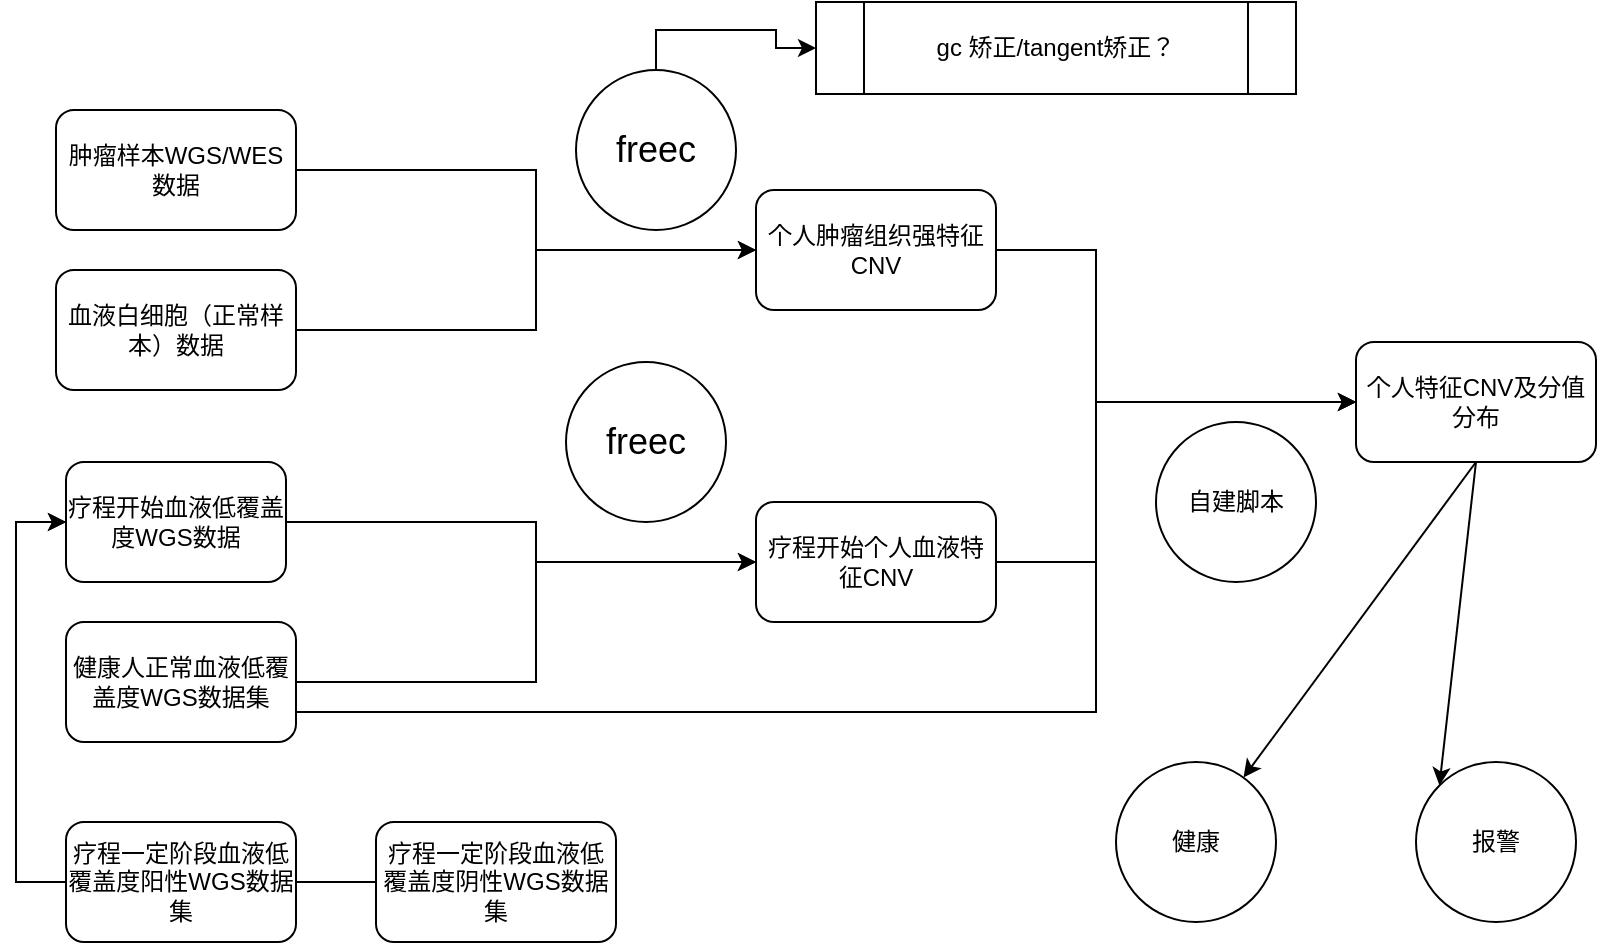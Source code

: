 <mxfile version="10.5.8" type="github"><diagram id="-2L6Y7lVJQJio7DuP1r1" name="Page-1"><mxGraphModel dx="1319" dy="756" grid="1" gridSize="10" guides="1" tooltips="1" connect="1" arrows="1" fold="1" page="1" pageScale="1" pageWidth="827" pageHeight="1169" math="0" shadow="0"><root><mxCell id="0"/><mxCell id="1" parent="0"/><mxCell id="OzE2HDWstkXU8V_nM8ZD-27" style="edgeStyle=orthogonalEdgeStyle;rounded=0;orthogonalLoop=1;jettySize=auto;html=1;exitX=0;exitY=0.5;exitDx=0;exitDy=0;entryX=0;entryY=0.5;entryDx=0;entryDy=0;" edge="1" parent="1" source="OzE2HDWstkXU8V_nM8ZD-26" target="OzE2HDWstkXU8V_nM8ZD-11"><mxGeometry relative="1" as="geometry"><Array as="points"><mxPoint x="20" y="450"/><mxPoint x="20" y="270"/></Array></mxGeometry></mxCell><mxCell id="OzE2HDWstkXU8V_nM8ZD-10" style="edgeStyle=orthogonalEdgeStyle;rounded=0;orthogonalLoop=1;jettySize=auto;html=1;exitX=0.5;exitY=0;exitDx=0;exitDy=0;entryX=0;entryY=0.5;entryDx=0;entryDy=0;" edge="1" parent="1" source="OzE2HDWstkXU8V_nM8ZD-7" target="OzE2HDWstkXU8V_nM8ZD-9"><mxGeometry relative="1" as="geometry"/></mxCell><mxCell id="OzE2HDWstkXU8V_nM8ZD-7" value="" style="ellipse;whiteSpace=wrap;html=1;aspect=fixed;" vertex="1" parent="1"><mxGeometry x="300" y="44" width="80" height="80" as="geometry"/></mxCell><mxCell id="OzE2HDWstkXU8V_nM8ZD-4" style="edgeStyle=orthogonalEdgeStyle;rounded=0;orthogonalLoop=1;jettySize=auto;html=1;exitX=1;exitY=0.5;exitDx=0;exitDy=0;" edge="1" parent="1" source="OzE2HDWstkXU8V_nM8ZD-1" target="OzE2HDWstkXU8V_nM8ZD-3"><mxGeometry relative="1" as="geometry"><Array as="points"><mxPoint x="280" y="94"/><mxPoint x="280" y="134"/></Array></mxGeometry></mxCell><mxCell id="OzE2HDWstkXU8V_nM8ZD-1" value="肿瘤样本WGS/WES数据" style="rounded=1;whiteSpace=wrap;html=1;" vertex="1" parent="1"><mxGeometry x="40" y="64" width="120" height="60" as="geometry"/></mxCell><mxCell id="OzE2HDWstkXU8V_nM8ZD-5" style="edgeStyle=orthogonalEdgeStyle;rounded=0;orthogonalLoop=1;jettySize=auto;html=1;exitX=1;exitY=0.5;exitDx=0;exitDy=0;entryX=0;entryY=0.5;entryDx=0;entryDy=0;" edge="1" parent="1" source="OzE2HDWstkXU8V_nM8ZD-2" target="OzE2HDWstkXU8V_nM8ZD-3"><mxGeometry relative="1" as="geometry"><mxPoint x="280" y="134" as="targetPoint"/><Array as="points"><mxPoint x="280" y="174"/><mxPoint x="280" y="134"/></Array></mxGeometry></mxCell><mxCell id="OzE2HDWstkXU8V_nM8ZD-2" value="血液白细胞（正常样本）数据" style="rounded=1;whiteSpace=wrap;html=1;" vertex="1" parent="1"><mxGeometry x="40" y="144" width="120" height="60" as="geometry"/></mxCell><mxCell id="OzE2HDWstkXU8V_nM8ZD-19" style="edgeStyle=orthogonalEdgeStyle;rounded=0;orthogonalLoop=1;jettySize=auto;html=1;exitX=1;exitY=0.5;exitDx=0;exitDy=0;entryX=0;entryY=0.5;entryDx=0;entryDy=0;" edge="1" parent="1" source="OzE2HDWstkXU8V_nM8ZD-3" target="OzE2HDWstkXU8V_nM8ZD-16"><mxGeometry relative="1" as="geometry"><Array as="points"><mxPoint x="560" y="134"/><mxPoint x="560" y="210"/></Array></mxGeometry></mxCell><mxCell id="OzE2HDWstkXU8V_nM8ZD-3" value="个人肿瘤组织强特征CNV" style="rounded=1;whiteSpace=wrap;html=1;" vertex="1" parent="1"><mxGeometry x="390" y="104" width="120" height="60" as="geometry"/></mxCell><mxCell id="OzE2HDWstkXU8V_nM8ZD-6" value="&lt;font style=&quot;font-size: 18px&quot;&gt;freec&lt;/font&gt;" style="text;html=1;strokeColor=none;fillColor=none;align=center;verticalAlign=middle;whiteSpace=wrap;rounded=0;" vertex="1" parent="1"><mxGeometry x="305" y="69" width="70" height="30" as="geometry"/></mxCell><mxCell id="OzE2HDWstkXU8V_nM8ZD-9" value="gc 矫正/tangent矫正？" style="shape=process;whiteSpace=wrap;html=1;backgroundOutline=1;" vertex="1" parent="1"><mxGeometry x="420" y="10" width="240" height="46" as="geometry"/></mxCell><mxCell id="OzE2HDWstkXU8V_nM8ZD-14" style="edgeStyle=orthogonalEdgeStyle;rounded=0;orthogonalLoop=1;jettySize=auto;html=1;exitX=1;exitY=0.5;exitDx=0;exitDy=0;entryX=0;entryY=0.5;entryDx=0;entryDy=0;" edge="1" parent="1" source="OzE2HDWstkXU8V_nM8ZD-11" target="OzE2HDWstkXU8V_nM8ZD-13"><mxGeometry relative="1" as="geometry"><Array as="points"><mxPoint x="280" y="270"/><mxPoint x="280" y="290"/></Array></mxGeometry></mxCell><mxCell id="OzE2HDWstkXU8V_nM8ZD-11" value="疗程开始血液低覆盖度WGS数据" style="rounded=1;whiteSpace=wrap;html=1;" vertex="1" parent="1"><mxGeometry x="45" y="240" width="110" height="60" as="geometry"/></mxCell><mxCell id="OzE2HDWstkXU8V_nM8ZD-15" style="edgeStyle=orthogonalEdgeStyle;rounded=0;orthogonalLoop=1;jettySize=auto;html=1;exitX=1;exitY=0.5;exitDx=0;exitDy=0;" edge="1" parent="1" source="OzE2HDWstkXU8V_nM8ZD-12"><mxGeometry relative="1" as="geometry"><mxPoint x="390" y="290" as="targetPoint"/><Array as="points"><mxPoint x="280" y="350"/><mxPoint x="280" y="290"/></Array></mxGeometry></mxCell><mxCell id="OzE2HDWstkXU8V_nM8ZD-21" style="edgeStyle=orthogonalEdgeStyle;rounded=0;orthogonalLoop=1;jettySize=auto;html=1;exitX=1;exitY=0.75;exitDx=0;exitDy=0;entryX=0;entryY=0.5;entryDx=0;entryDy=0;" edge="1" parent="1" source="OzE2HDWstkXU8V_nM8ZD-12" target="OzE2HDWstkXU8V_nM8ZD-16"><mxGeometry relative="1" as="geometry"><Array as="points"><mxPoint x="560" y="365"/><mxPoint x="560" y="210"/></Array></mxGeometry></mxCell><mxCell id="OzE2HDWstkXU8V_nM8ZD-12" value="健康人正常血液低覆盖度WGS数据集" style="rounded=1;whiteSpace=wrap;html=1;" vertex="1" parent="1"><mxGeometry x="45" y="320" width="115" height="60" as="geometry"/></mxCell><mxCell id="OzE2HDWstkXU8V_nM8ZD-20" style="edgeStyle=orthogonalEdgeStyle;rounded=0;orthogonalLoop=1;jettySize=auto;html=1;exitX=1;exitY=0.5;exitDx=0;exitDy=0;" edge="1" parent="1" source="OzE2HDWstkXU8V_nM8ZD-13"><mxGeometry relative="1" as="geometry"><mxPoint x="690" y="210" as="targetPoint"/><Array as="points"><mxPoint x="560" y="290"/><mxPoint x="560" y="210"/></Array></mxGeometry></mxCell><mxCell id="OzE2HDWstkXU8V_nM8ZD-13" value="疗程开始个人血液特征CNV" style="rounded=1;whiteSpace=wrap;html=1;" vertex="1" parent="1"><mxGeometry x="390" y="260" width="120" height="60" as="geometry"/></mxCell><mxCell id="OzE2HDWstkXU8V_nM8ZD-16" value="个人特征CNV及分值分布" style="rounded=1;whiteSpace=wrap;html=1;" vertex="1" parent="1"><mxGeometry x="690" y="180" width="120" height="60" as="geometry"/></mxCell><mxCell id="OzE2HDWstkXU8V_nM8ZD-17" value="" style="ellipse;whiteSpace=wrap;html=1;aspect=fixed;" vertex="1" parent="1"><mxGeometry x="295" y="190" width="80" height="80" as="geometry"/></mxCell><mxCell id="OzE2HDWstkXU8V_nM8ZD-18" value="&lt;font style=&quot;font-size: 18px&quot;&gt;freec&lt;/font&gt;" style="text;html=1;strokeColor=none;fillColor=none;align=center;verticalAlign=middle;whiteSpace=wrap;rounded=0;" vertex="1" parent="1"><mxGeometry x="300" y="215" width="70" height="30" as="geometry"/></mxCell><mxCell id="OzE2HDWstkXU8V_nM8ZD-22" value="自建脚本" style="ellipse;whiteSpace=wrap;html=1;aspect=fixed;" vertex="1" parent="1"><mxGeometry x="590" y="220" width="80" height="80" as="geometry"/></mxCell><mxCell id="OzE2HDWstkXU8V_nM8ZD-25" style="edgeStyle=orthogonalEdgeStyle;rounded=0;orthogonalLoop=1;jettySize=auto;html=1;exitX=0;exitY=0.5;exitDx=0;exitDy=0;entryX=0;entryY=0.5;entryDx=0;entryDy=0;" edge="1" parent="1" source="OzE2HDWstkXU8V_nM8ZD-23" target="OzE2HDWstkXU8V_nM8ZD-11"><mxGeometry relative="1" as="geometry"><Array as="points"><mxPoint x="20" y="450"/><mxPoint x="20" y="270"/></Array></mxGeometry></mxCell><mxCell id="OzE2HDWstkXU8V_nM8ZD-23" value="疗程一定阶段血液低覆盖度阳性WGS数据集" style="rounded=1;whiteSpace=wrap;html=1;" vertex="1" parent="1"><mxGeometry x="45" y="420" width="115" height="60" as="geometry"/></mxCell><mxCell id="OzE2HDWstkXU8V_nM8ZD-26" value="&lt;span&gt;疗程一定阶段血液低覆盖度阴性WGS数据集&lt;/span&gt;" style="rounded=1;whiteSpace=wrap;html=1;" vertex="1" parent="1"><mxGeometry x="200" y="420" width="120" height="60" as="geometry"/></mxCell><mxCell id="OzE2HDWstkXU8V_nM8ZD-31" value="健康" style="ellipse;whiteSpace=wrap;html=1;" vertex="1" parent="1"><mxGeometry x="570" y="390" width="80" height="80" as="geometry"/></mxCell><mxCell id="OzE2HDWstkXU8V_nM8ZD-32" value="报警" style="ellipse;whiteSpace=wrap;html=1;" vertex="1" parent="1"><mxGeometry x="720" y="390" width="80" height="80" as="geometry"/></mxCell><mxCell id="OzE2HDWstkXU8V_nM8ZD-35" value="" style="endArrow=classic;html=1;exitX=0.5;exitY=1;exitDx=0;exitDy=0;" edge="1" parent="1" source="OzE2HDWstkXU8V_nM8ZD-16" target="OzE2HDWstkXU8V_nM8ZD-31"><mxGeometry width="50" height="50" relative="1" as="geometry"><mxPoint x="10" y="550" as="sourcePoint"/><mxPoint x="60" y="500" as="targetPoint"/></mxGeometry></mxCell><mxCell id="OzE2HDWstkXU8V_nM8ZD-36" value="" style="endArrow=classic;html=1;exitX=0.5;exitY=1;exitDx=0;exitDy=0;entryX=0;entryY=0;entryDx=0;entryDy=0;" edge="1" parent="1" source="OzE2HDWstkXU8V_nM8ZD-16" target="OzE2HDWstkXU8V_nM8ZD-32"><mxGeometry width="50" height="50" relative="1" as="geometry"><mxPoint x="10" y="550" as="sourcePoint"/><mxPoint x="60" y="500" as="targetPoint"/></mxGeometry></mxCell></root></mxGraphModel></diagram></mxfile>